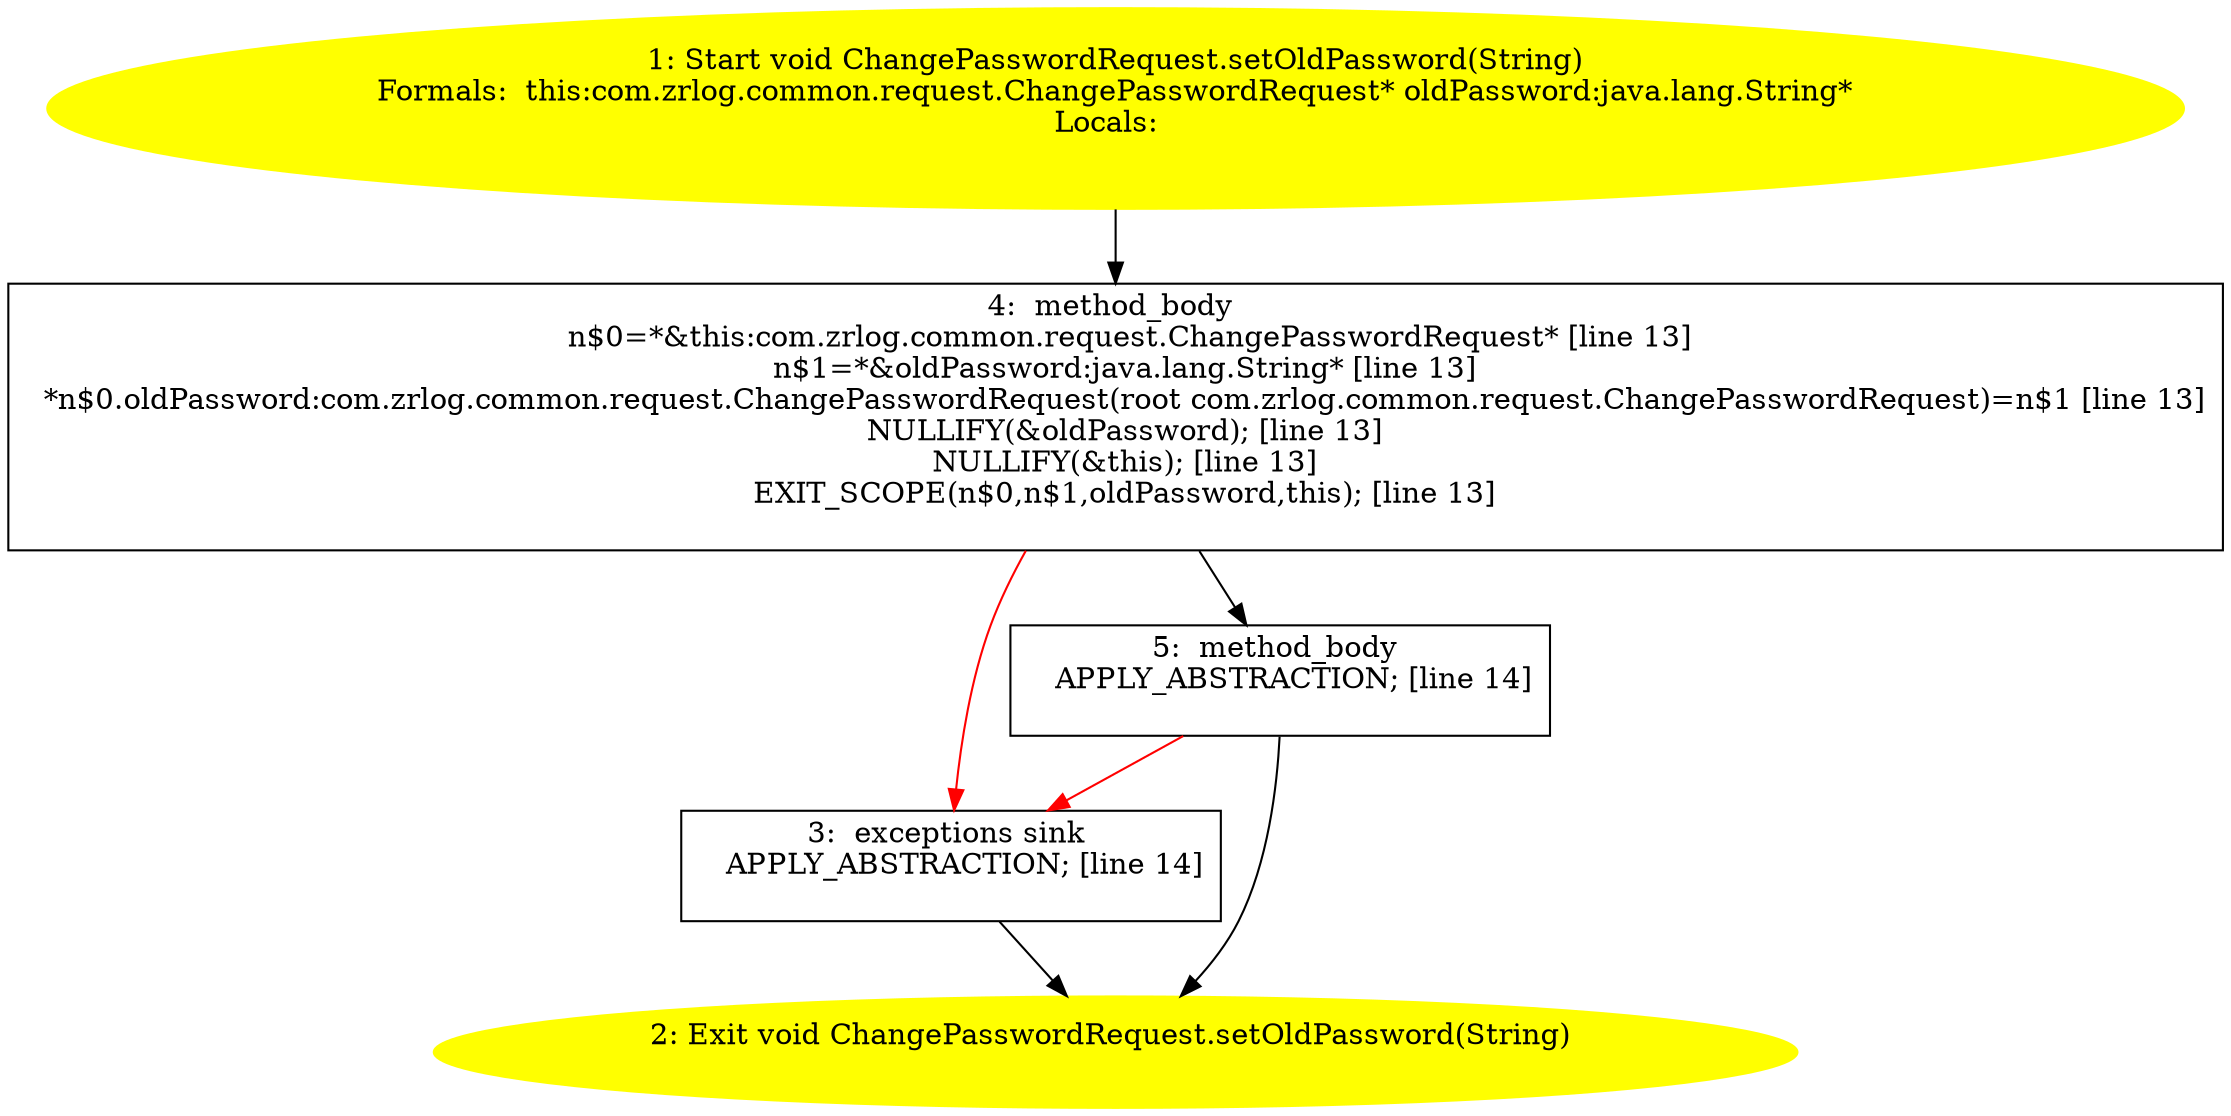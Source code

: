 /* @generated */
digraph cfg {
"com.zrlog.common.request.ChangePasswordRequest.setOldPassword(java.lang.String):void.efc155cc016e8deb54259381de810253_1" [label="1: Start void ChangePasswordRequest.setOldPassword(String)\nFormals:  this:com.zrlog.common.request.ChangePasswordRequest* oldPassword:java.lang.String*\nLocals:  \n  " color=yellow style=filled]
	

	 "com.zrlog.common.request.ChangePasswordRequest.setOldPassword(java.lang.String):void.efc155cc016e8deb54259381de810253_1" -> "com.zrlog.common.request.ChangePasswordRequest.setOldPassword(java.lang.String):void.efc155cc016e8deb54259381de810253_4" ;
"com.zrlog.common.request.ChangePasswordRequest.setOldPassword(java.lang.String):void.efc155cc016e8deb54259381de810253_2" [label="2: Exit void ChangePasswordRequest.setOldPassword(String) \n  " color=yellow style=filled]
	

"com.zrlog.common.request.ChangePasswordRequest.setOldPassword(java.lang.String):void.efc155cc016e8deb54259381de810253_3" [label="3:  exceptions sink \n   APPLY_ABSTRACTION; [line 14]\n " shape="box"]
	

	 "com.zrlog.common.request.ChangePasswordRequest.setOldPassword(java.lang.String):void.efc155cc016e8deb54259381de810253_3" -> "com.zrlog.common.request.ChangePasswordRequest.setOldPassword(java.lang.String):void.efc155cc016e8deb54259381de810253_2" ;
"com.zrlog.common.request.ChangePasswordRequest.setOldPassword(java.lang.String):void.efc155cc016e8deb54259381de810253_4" [label="4:  method_body \n   n$0=*&this:com.zrlog.common.request.ChangePasswordRequest* [line 13]\n  n$1=*&oldPassword:java.lang.String* [line 13]\n  *n$0.oldPassword:com.zrlog.common.request.ChangePasswordRequest(root com.zrlog.common.request.ChangePasswordRequest)=n$1 [line 13]\n  NULLIFY(&oldPassword); [line 13]\n  NULLIFY(&this); [line 13]\n  EXIT_SCOPE(n$0,n$1,oldPassword,this); [line 13]\n " shape="box"]
	

	 "com.zrlog.common.request.ChangePasswordRequest.setOldPassword(java.lang.String):void.efc155cc016e8deb54259381de810253_4" -> "com.zrlog.common.request.ChangePasswordRequest.setOldPassword(java.lang.String):void.efc155cc016e8deb54259381de810253_5" ;
	 "com.zrlog.common.request.ChangePasswordRequest.setOldPassword(java.lang.String):void.efc155cc016e8deb54259381de810253_4" -> "com.zrlog.common.request.ChangePasswordRequest.setOldPassword(java.lang.String):void.efc155cc016e8deb54259381de810253_3" [color="red" ];
"com.zrlog.common.request.ChangePasswordRequest.setOldPassword(java.lang.String):void.efc155cc016e8deb54259381de810253_5" [label="5:  method_body \n   APPLY_ABSTRACTION; [line 14]\n " shape="box"]
	

	 "com.zrlog.common.request.ChangePasswordRequest.setOldPassword(java.lang.String):void.efc155cc016e8deb54259381de810253_5" -> "com.zrlog.common.request.ChangePasswordRequest.setOldPassword(java.lang.String):void.efc155cc016e8deb54259381de810253_2" ;
	 "com.zrlog.common.request.ChangePasswordRequest.setOldPassword(java.lang.String):void.efc155cc016e8deb54259381de810253_5" -> "com.zrlog.common.request.ChangePasswordRequest.setOldPassword(java.lang.String):void.efc155cc016e8deb54259381de810253_3" [color="red" ];
}
